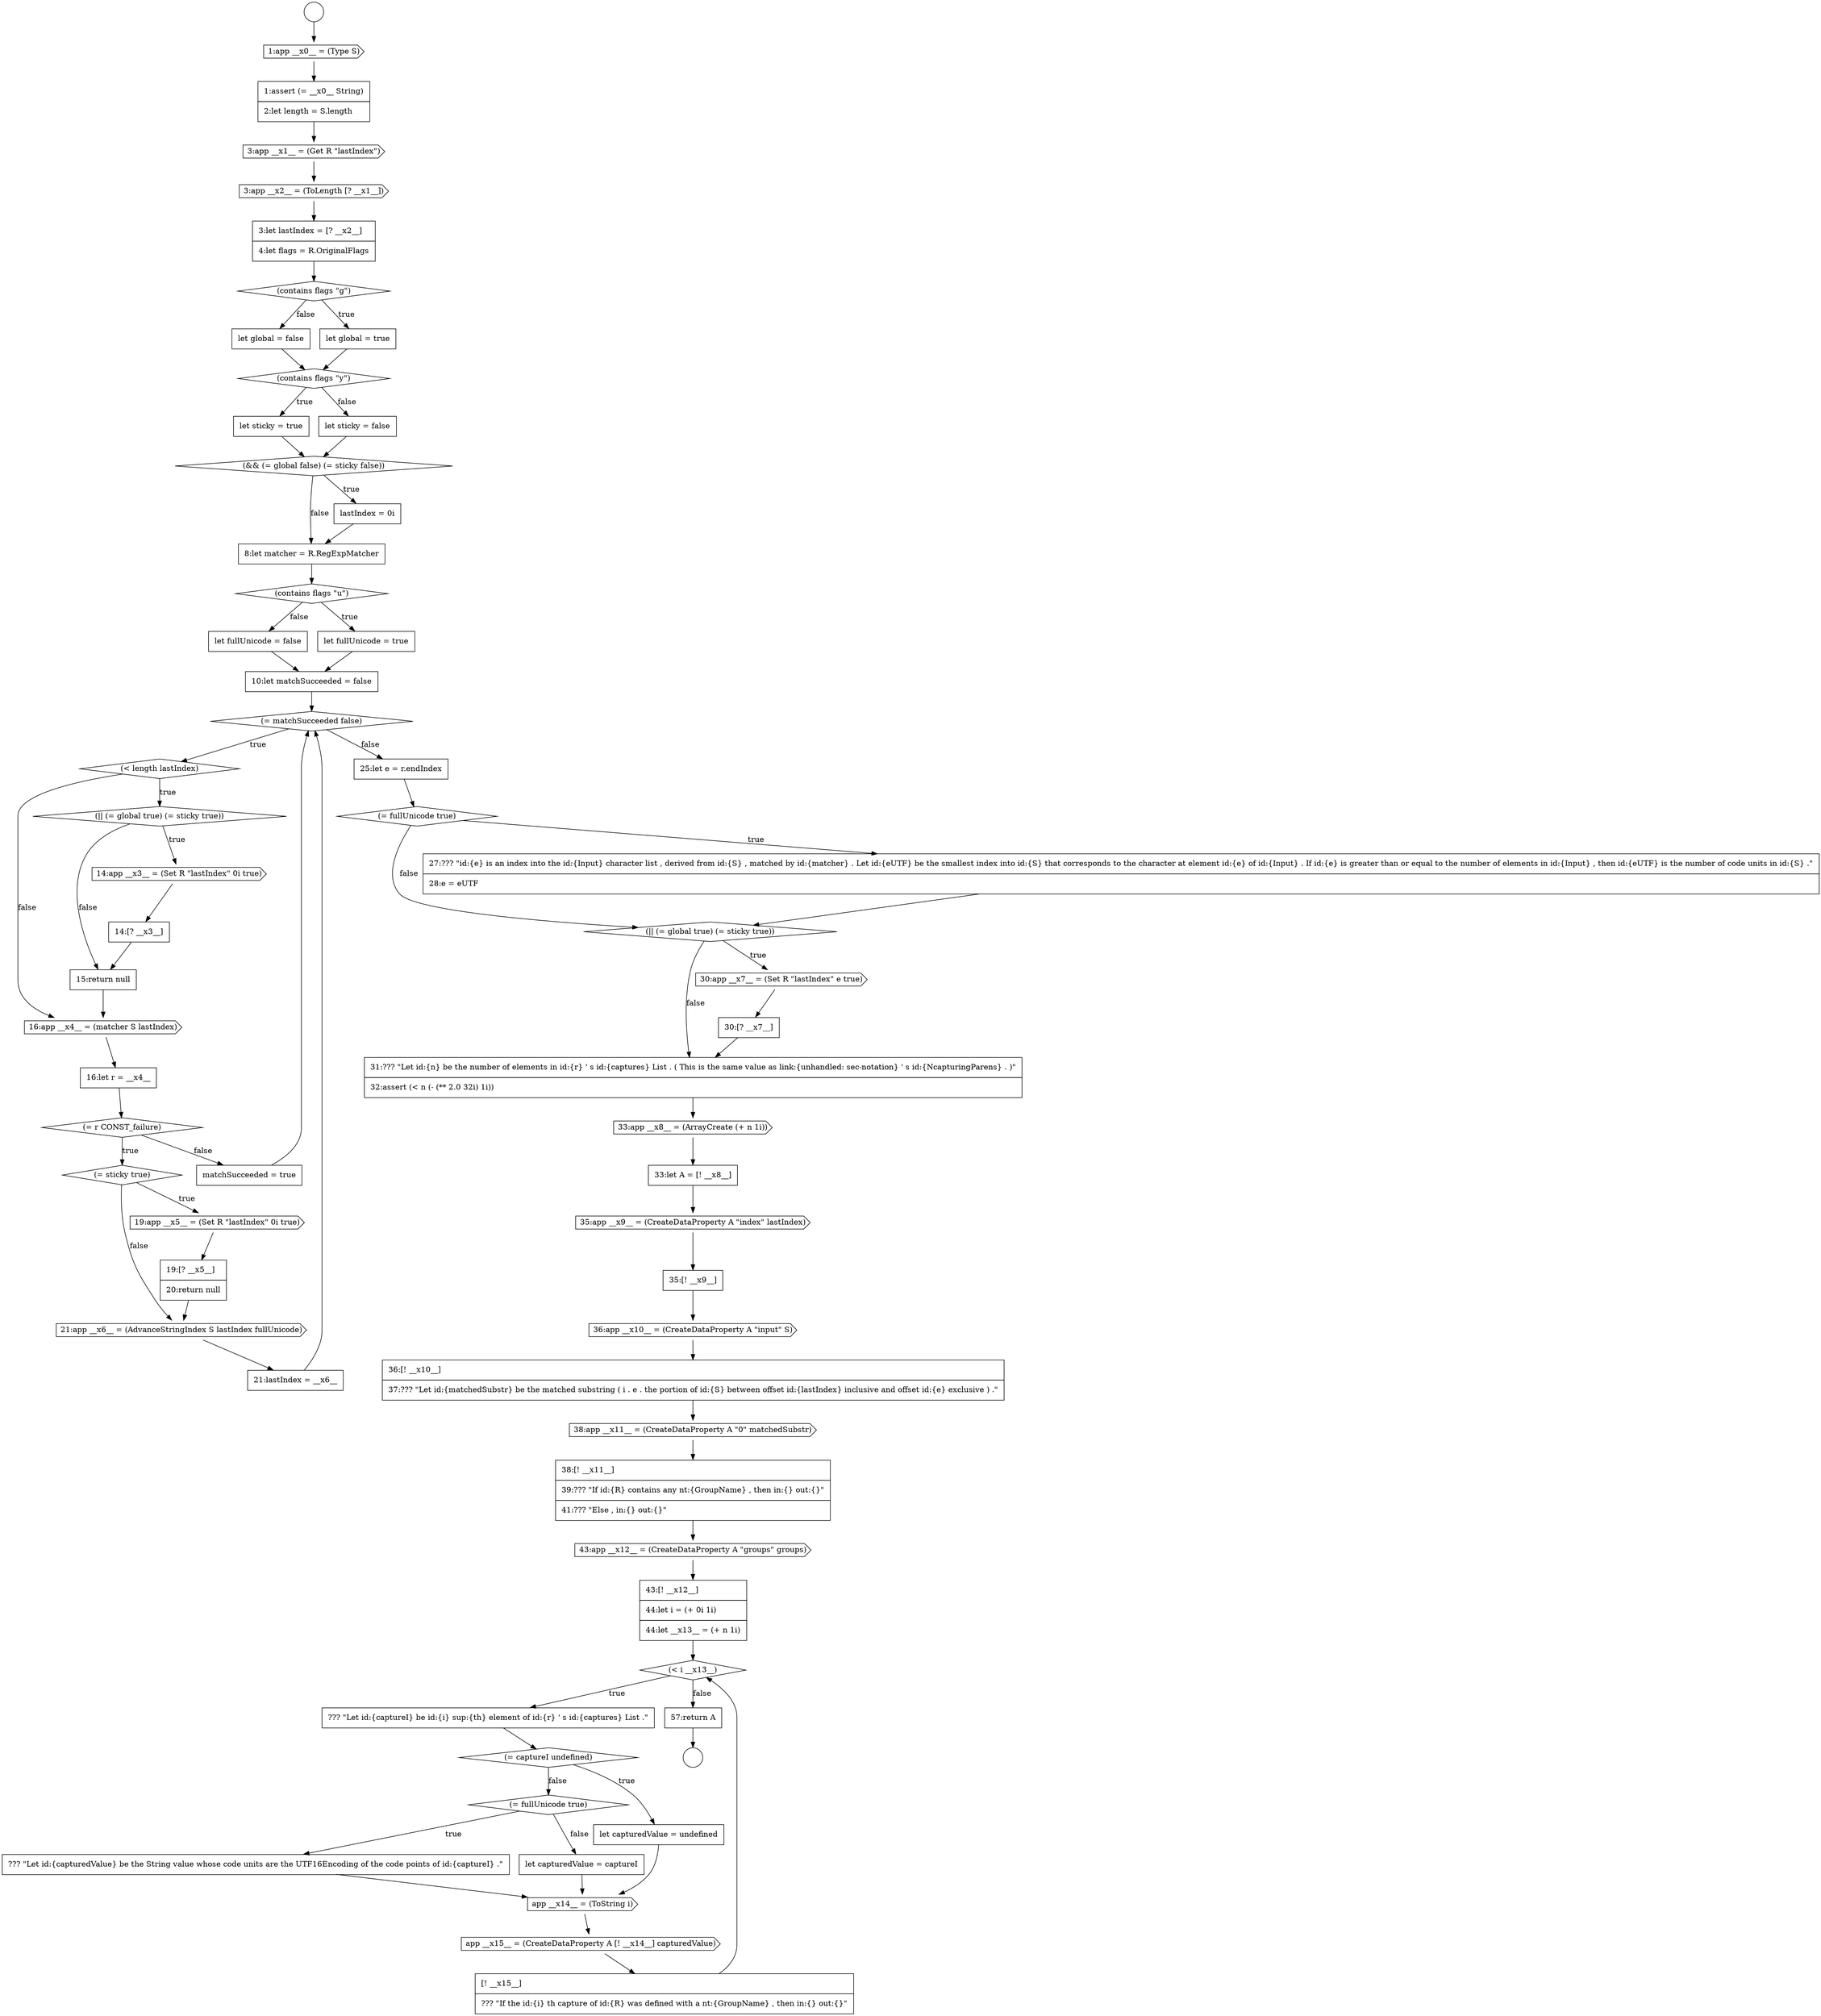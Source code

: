 digraph {
  node13933 [shape=none, margin=0, label=<<font color="black">
    <table border="0" cellborder="1" cellspacing="0" cellpadding="10">
      <tr><td align="left">36:[! __x10__]</td></tr>
      <tr><td align="left">37:??? &quot;Let id:{matchedSubstr} be the matched substring ( i . e . the portion of id:{S} between offset id:{lastIndex} inclusive and offset id:{e} exclusive ) .&quot;</td></tr>
    </table>
  </font>> color="black" fillcolor="white" style=filled]
  node13901 [shape=none, margin=0, label=<<font color="black">
    <table border="0" cellborder="1" cellspacing="0" cellpadding="10">
      <tr><td align="left">8:let matcher = R.RegExpMatcher</td></tr>
    </table>
  </font>> color="black" fillcolor="white" style=filled]
  node13906 [shape=diamond, label=<<font color="black">(= matchSucceeded false)</font>> color="black" fillcolor="white" style=filled]
  node13910 [shape=none, margin=0, label=<<font color="black">
    <table border="0" cellborder="1" cellspacing="0" cellpadding="10">
      <tr><td align="left">14:[? __x3__]</td></tr>
    </table>
  </font>> color="black" fillcolor="white" style=filled]
  node13924 [shape=diamond, label=<<font color="black">(|| (= global true) (= sticky true))</font>> color="black" fillcolor="white" style=filled]
  node13928 [shape=cds, label=<<font color="black">33:app __x8__ = (ArrayCreate (+ n 1i))</font>> color="black" fillcolor="white" style=filled]
  node13932 [shape=cds, label=<<font color="black">36:app __x10__ = (CreateDataProperty A &quot;input&quot; S)</font>> color="black" fillcolor="white" style=filled]
  node13897 [shape=none, margin=0, label=<<font color="black">
    <table border="0" cellborder="1" cellspacing="0" cellpadding="10">
      <tr><td align="left">let sticky = true</td></tr>
    </table>
  </font>> color="black" fillcolor="white" style=filled]
  node13934 [shape=cds, label=<<font color="black">38:app __x11__ = (CreateDataProperty A &quot;0&quot; matchedSubstr)</font>> color="black" fillcolor="white" style=filled]
  node13887 [shape=circle label=" " color="black" fillcolor="white" style=filled]
  node13926 [shape=none, margin=0, label=<<font color="black">
    <table border="0" cellborder="1" cellspacing="0" cellpadding="10">
      <tr><td align="left">30:[? __x7__]</td></tr>
    </table>
  </font>> color="black" fillcolor="white" style=filled]
  node13922 [shape=diamond, label=<<font color="black">(= fullUnicode true)</font>> color="black" fillcolor="white" style=filled]
  node13886 [shape=circle label=" " color="black" fillcolor="white" style=filled]
  node13918 [shape=cds, label=<<font color="black">21:app __x6__ = (AdvanceStringIndex S lastIndex fullUnicode)</font>> color="black" fillcolor="white" style=filled]
  node13915 [shape=diamond, label=<<font color="black">(= sticky true)</font>> color="black" fillcolor="white" style=filled]
  node13923 [shape=none, margin=0, label=<<font color="black">
    <table border="0" cellborder="1" cellspacing="0" cellpadding="10">
      <tr><td align="left">27:??? &quot;id:{e} is an index into the id:{Input} character list , derived from id:{S} , matched by id:{matcher} . Let id:{eUTF} be the smallest index into id:{S} that corresponds to the character at element id:{e} of id:{Input} . If id:{e} is greater than or equal to the number of elements in id:{Input} , then id:{eUTF} is the number of code units in id:{S} .&quot;</td></tr>
      <tr><td align="left">28:e = eUTF</td></tr>
    </table>
  </font>> color="black" fillcolor="white" style=filled]
  node13942 [shape=diamond, label=<<font color="black">(= fullUnicode true)</font>> color="black" fillcolor="white" style=filled]
  node13927 [shape=none, margin=0, label=<<font color="black">
    <table border="0" cellborder="1" cellspacing="0" cellpadding="10">
      <tr><td align="left">31:??? &quot;Let id:{n} be the number of elements in id:{r} ' s id:{captures} List . ( This is the same value as link:{unhandled: sec-notation} ' s id:{NcapturingParens} . )&quot;</td></tr>
      <tr><td align="left">32:assert (&lt; n (- (** 2.0 32i) 1i))</td></tr>
    </table>
  </font>> color="black" fillcolor="white" style=filled]
  node13895 [shape=none, margin=0, label=<<font color="black">
    <table border="0" cellborder="1" cellspacing="0" cellpadding="10">
      <tr><td align="left">let global = false</td></tr>
    </table>
  </font>> color="black" fillcolor="white" style=filled]
  node13938 [shape=diamond, label=<<font color="black">(&lt; i __x13__)</font>> color="black" fillcolor="white" style=filled]
  node13891 [shape=cds, label=<<font color="black">3:app __x2__ = (ToLength [? __x1__])</font>> color="black" fillcolor="white" style=filled]
  node13936 [shape=cds, label=<<font color="black">43:app __x12__ = (CreateDataProperty A &quot;groups&quot; groups)</font>> color="black" fillcolor="white" style=filled]
  node13914 [shape=diamond, label=<<font color="black">(= r CONST_failure)</font>> color="black" fillcolor="white" style=filled]
  node13917 [shape=none, margin=0, label=<<font color="black">
    <table border="0" cellborder="1" cellspacing="0" cellpadding="10">
      <tr><td align="left">19:[? __x5__]</td></tr>
      <tr><td align="left">20:return null</td></tr>
    </table>
  </font>> color="black" fillcolor="white" style=filled]
  node13892 [shape=none, margin=0, label=<<font color="black">
    <table border="0" cellborder="1" cellspacing="0" cellpadding="10">
      <tr><td align="left">3:let lastIndex = [? __x2__]</td></tr>
      <tr><td align="left">4:let flags = R.OriginalFlags</td></tr>
    </table>
  </font>> color="black" fillcolor="white" style=filled]
  node13946 [shape=cds, label=<<font color="black">app __x15__ = (CreateDataProperty A [! __x14__] capturedValue)</font>> color="black" fillcolor="white" style=filled]
  node13939 [shape=none, margin=0, label=<<font color="black">
    <table border="0" cellborder="1" cellspacing="0" cellpadding="10">
      <tr><td align="left">??? &quot;Let id:{captureI} be id:{i} sup:{th} element of id:{r} ' s id:{captures} List .&quot;</td></tr>
    </table>
  </font>> color="black" fillcolor="white" style=filled]
  node13904 [shape=none, margin=0, label=<<font color="black">
    <table border="0" cellborder="1" cellspacing="0" cellpadding="10">
      <tr><td align="left">let fullUnicode = false</td></tr>
    </table>
  </font>> color="black" fillcolor="white" style=filled]
  node13899 [shape=diamond, label=<<font color="black">(&amp;&amp; (= global false) (= sticky false))</font>> color="black" fillcolor="white" style=filled]
  node13900 [shape=none, margin=0, label=<<font color="black">
    <table border="0" cellborder="1" cellspacing="0" cellpadding="10">
      <tr><td align="left">lastIndex = 0i</td></tr>
    </table>
  </font>> color="black" fillcolor="white" style=filled]
  node13911 [shape=none, margin=0, label=<<font color="black">
    <table border="0" cellborder="1" cellspacing="0" cellpadding="10">
      <tr><td align="left">15:return null</td></tr>
    </table>
  </font>> color="black" fillcolor="white" style=filled]
  node13943 [shape=none, margin=0, label=<<font color="black">
    <table border="0" cellborder="1" cellspacing="0" cellpadding="10">
      <tr><td align="left">??? &quot;Let id:{capturedValue} be the String value whose code units are the UTF16Encoding of the code points of id:{captureI} .&quot;</td></tr>
    </table>
  </font>> color="black" fillcolor="white" style=filled]
  node13896 [shape=diamond, label=<<font color="black">(contains flags &quot;y&quot;)</font>> color="black" fillcolor="white" style=filled]
  node13907 [shape=diamond, label=<<font color="black">(&lt; length lastIndex)</font>> color="black" fillcolor="white" style=filled]
  node13947 [shape=none, margin=0, label=<<font color="black">
    <table border="0" cellborder="1" cellspacing="0" cellpadding="10">
      <tr><td align="left">[! __x15__]</td></tr>
      <tr><td align="left">??? &quot;If the id:{i} th capture of id:{R} was defined with a nt:{GroupName} , then in:{} out:{}&quot;</td></tr>
    </table>
  </font>> color="black" fillcolor="white" style=filled]
  node13913 [shape=none, margin=0, label=<<font color="black">
    <table border="0" cellborder="1" cellspacing="0" cellpadding="10">
      <tr><td align="left">16:let r = __x4__</td></tr>
    </table>
  </font>> color="black" fillcolor="white" style=filled]
  node13898 [shape=none, margin=0, label=<<font color="black">
    <table border="0" cellborder="1" cellspacing="0" cellpadding="10">
      <tr><td align="left">let sticky = false</td></tr>
    </table>
  </font>> color="black" fillcolor="white" style=filled]
  node13920 [shape=none, margin=0, label=<<font color="black">
    <table border="0" cellborder="1" cellspacing="0" cellpadding="10">
      <tr><td align="left">matchSucceeded = true</td></tr>
    </table>
  </font>> color="black" fillcolor="white" style=filled]
  node13908 [shape=diamond, label=<<font color="black">(|| (= global true) (= sticky true))</font>> color="black" fillcolor="white" style=filled]
  node13935 [shape=none, margin=0, label=<<font color="black">
    <table border="0" cellborder="1" cellspacing="0" cellpadding="10">
      <tr><td align="left">38:[! __x11__]</td></tr>
      <tr><td align="left">39:??? &quot;If id:{R} contains any nt:{GroupName} , then in:{} out:{}&quot;</td></tr>
      <tr><td align="left">41:??? &quot;Else , in:{} out:{}&quot;</td></tr>
    </table>
  </font>> color="black" fillcolor="white" style=filled]
  node13903 [shape=none, margin=0, label=<<font color="black">
    <table border="0" cellborder="1" cellspacing="0" cellpadding="10">
      <tr><td align="left">let fullUnicode = true</td></tr>
    </table>
  </font>> color="black" fillcolor="white" style=filled]
  node13945 [shape=cds, label=<<font color="black">app __x14__ = (ToString i)</font>> color="black" fillcolor="white" style=filled]
  node13888 [shape=cds, label=<<font color="black">1:app __x0__ = (Type S)</font>> color="black" fillcolor="white" style=filled]
  node13930 [shape=cds, label=<<font color="black">35:app __x9__ = (CreateDataProperty A &quot;index&quot; lastIndex)</font>> color="black" fillcolor="white" style=filled]
  node13940 [shape=diamond, label=<<font color="black">(= captureI undefined)</font>> color="black" fillcolor="white" style=filled]
  node13944 [shape=none, margin=0, label=<<font color="black">
    <table border="0" cellborder="1" cellspacing="0" cellpadding="10">
      <tr><td align="left">let capturedValue = captureI</td></tr>
    </table>
  </font>> color="black" fillcolor="white" style=filled]
  node13925 [shape=cds, label=<<font color="black">30:app __x7__ = (Set R &quot;lastIndex&quot; e true)</font>> color="black" fillcolor="white" style=filled]
  node13889 [shape=none, margin=0, label=<<font color="black">
    <table border="0" cellborder="1" cellspacing="0" cellpadding="10">
      <tr><td align="left">1:assert (= __x0__ String)</td></tr>
      <tr><td align="left">2:let length = S.length</td></tr>
    </table>
  </font>> color="black" fillcolor="white" style=filled]
  node13921 [shape=none, margin=0, label=<<font color="black">
    <table border="0" cellborder="1" cellspacing="0" cellpadding="10">
      <tr><td align="left">25:let e = r.endIndex</td></tr>
    </table>
  </font>> color="black" fillcolor="white" style=filled]
  node13916 [shape=cds, label=<<font color="black">19:app __x5__ = (Set R &quot;lastIndex&quot; 0i true)</font>> color="black" fillcolor="white" style=filled]
  node13893 [shape=diamond, label=<<font color="black">(contains flags &quot;g&quot;)</font>> color="black" fillcolor="white" style=filled]
  node13912 [shape=cds, label=<<font color="black">16:app __x4__ = (matcher S lastIndex)</font>> color="black" fillcolor="white" style=filled]
  node13948 [shape=none, margin=0, label=<<font color="black">
    <table border="0" cellborder="1" cellspacing="0" cellpadding="10">
      <tr><td align="left">57:return A</td></tr>
    </table>
  </font>> color="black" fillcolor="white" style=filled]
  node13931 [shape=none, margin=0, label=<<font color="black">
    <table border="0" cellborder="1" cellspacing="0" cellpadding="10">
      <tr><td align="left">35:[! __x9__]</td></tr>
    </table>
  </font>> color="black" fillcolor="white" style=filled]
  node13919 [shape=none, margin=0, label=<<font color="black">
    <table border="0" cellborder="1" cellspacing="0" cellpadding="10">
      <tr><td align="left">21:lastIndex = __x6__</td></tr>
    </table>
  </font>> color="black" fillcolor="white" style=filled]
  node13902 [shape=diamond, label=<<font color="black">(contains flags &quot;u&quot;)</font>> color="black" fillcolor="white" style=filled]
  node13929 [shape=none, margin=0, label=<<font color="black">
    <table border="0" cellborder="1" cellspacing="0" cellpadding="10">
      <tr><td align="left">33:let A = [! __x8__]</td></tr>
    </table>
  </font>> color="black" fillcolor="white" style=filled]
  node13890 [shape=cds, label=<<font color="black">3:app __x1__ = (Get R &quot;lastIndex&quot;)</font>> color="black" fillcolor="white" style=filled]
  node13905 [shape=none, margin=0, label=<<font color="black">
    <table border="0" cellborder="1" cellspacing="0" cellpadding="10">
      <tr><td align="left">10:let matchSucceeded = false</td></tr>
    </table>
  </font>> color="black" fillcolor="white" style=filled]
  node13941 [shape=none, margin=0, label=<<font color="black">
    <table border="0" cellborder="1" cellspacing="0" cellpadding="10">
      <tr><td align="left">let capturedValue = undefined</td></tr>
    </table>
  </font>> color="black" fillcolor="white" style=filled]
  node13937 [shape=none, margin=0, label=<<font color="black">
    <table border="0" cellborder="1" cellspacing="0" cellpadding="10">
      <tr><td align="left">43:[! __x12__]</td></tr>
      <tr><td align="left">44:let i = (+ 0i 1i)</td></tr>
      <tr><td align="left">44:let __x13__ = (+ n 1i)</td></tr>
    </table>
  </font>> color="black" fillcolor="white" style=filled]
  node13894 [shape=none, margin=0, label=<<font color="black">
    <table border="0" cellborder="1" cellspacing="0" cellpadding="10">
      <tr><td align="left">let global = true</td></tr>
    </table>
  </font>> color="black" fillcolor="white" style=filled]
  node13909 [shape=cds, label=<<font color="black">14:app __x3__ = (Set R &quot;lastIndex&quot; 0i true)</font>> color="black" fillcolor="white" style=filled]
  node13932 -> node13933 [ color="black"]
  node13944 -> node13945 [ color="black"]
  node13927 -> node13928 [ color="black"]
  node13934 -> node13935 [ color="black"]
  node13931 -> node13932 [ color="black"]
  node13939 -> node13940 [ color="black"]
  node13892 -> node13893 [ color="black"]
  node13900 -> node13901 [ color="black"]
  node13912 -> node13913 [ color="black"]
  node13909 -> node13910 [ color="black"]
  node13942 -> node13943 [label=<<font color="black">true</font>> color="black"]
  node13942 -> node13944 [label=<<font color="black">false</font>> color="black"]
  node13896 -> node13897 [label=<<font color="black">true</font>> color="black"]
  node13896 -> node13898 [label=<<font color="black">false</font>> color="black"]
  node13922 -> node13923 [label=<<font color="black">true</font>> color="black"]
  node13922 -> node13924 [label=<<font color="black">false</font>> color="black"]
  node13906 -> node13907 [label=<<font color="black">true</font>> color="black"]
  node13906 -> node13921 [label=<<font color="black">false</font>> color="black"]
  node13923 -> node13924 [ color="black"]
  node13937 -> node13938 [ color="black"]
  node13899 -> node13900 [label=<<font color="black">true</font>> color="black"]
  node13899 -> node13901 [label=<<font color="black">false</font>> color="black"]
  node13914 -> node13915 [label=<<font color="black">true</font>> color="black"]
  node13914 -> node13920 [label=<<font color="black">false</font>> color="black"]
  node13889 -> node13890 [ color="black"]
  node13926 -> node13927 [ color="black"]
  node13908 -> node13909 [label=<<font color="black">true</font>> color="black"]
  node13908 -> node13911 [label=<<font color="black">false</font>> color="black"]
  node13938 -> node13939 [label=<<font color="black">true</font>> color="black"]
  node13938 -> node13948 [label=<<font color="black">false</font>> color="black"]
  node13941 -> node13945 [ color="black"]
  node13943 -> node13945 [ color="black"]
  node13936 -> node13937 [ color="black"]
  node13920 -> node13906 [ color="black"]
  node13894 -> node13896 [ color="black"]
  node13919 -> node13906 [ color="black"]
  node13930 -> node13931 [ color="black"]
  node13925 -> node13926 [ color="black"]
  node13907 -> node13908 [label=<<font color="black">true</font>> color="black"]
  node13907 -> node13912 [label=<<font color="black">false</font>> color="black"]
  node13897 -> node13899 [ color="black"]
  node13918 -> node13919 [ color="black"]
  node13891 -> node13892 [ color="black"]
  node13946 -> node13947 [ color="black"]
  node13911 -> node13912 [ color="black"]
  node13929 -> node13930 [ color="black"]
  node13921 -> node13922 [ color="black"]
  node13935 -> node13936 [ color="black"]
  node13947 -> node13938 [ color="black"]
  node13902 -> node13903 [label=<<font color="black">true</font>> color="black"]
  node13902 -> node13904 [label=<<font color="black">false</font>> color="black"]
  node13898 -> node13899 [ color="black"]
  node13948 -> node13887 [ color="black"]
  node13945 -> node13946 [ color="black"]
  node13901 -> node13902 [ color="black"]
  node13916 -> node13917 [ color="black"]
  node13913 -> node13914 [ color="black"]
  node13904 -> node13905 [ color="black"]
  node13924 -> node13925 [label=<<font color="black">true</font>> color="black"]
  node13924 -> node13927 [label=<<font color="black">false</font>> color="black"]
  node13893 -> node13894 [label=<<font color="black">true</font>> color="black"]
  node13893 -> node13895 [label=<<font color="black">false</font>> color="black"]
  node13917 -> node13918 [ color="black"]
  node13886 -> node13888 [ color="black"]
  node13895 -> node13896 [ color="black"]
  node13940 -> node13941 [label=<<font color="black">true</font>> color="black"]
  node13940 -> node13942 [label=<<font color="black">false</font>> color="black"]
  node13915 -> node13916 [label=<<font color="black">true</font>> color="black"]
  node13915 -> node13918 [label=<<font color="black">false</font>> color="black"]
  node13910 -> node13911 [ color="black"]
  node13888 -> node13889 [ color="black"]
  node13928 -> node13929 [ color="black"]
  node13890 -> node13891 [ color="black"]
  node13903 -> node13905 [ color="black"]
  node13905 -> node13906 [ color="black"]
  node13933 -> node13934 [ color="black"]
}
